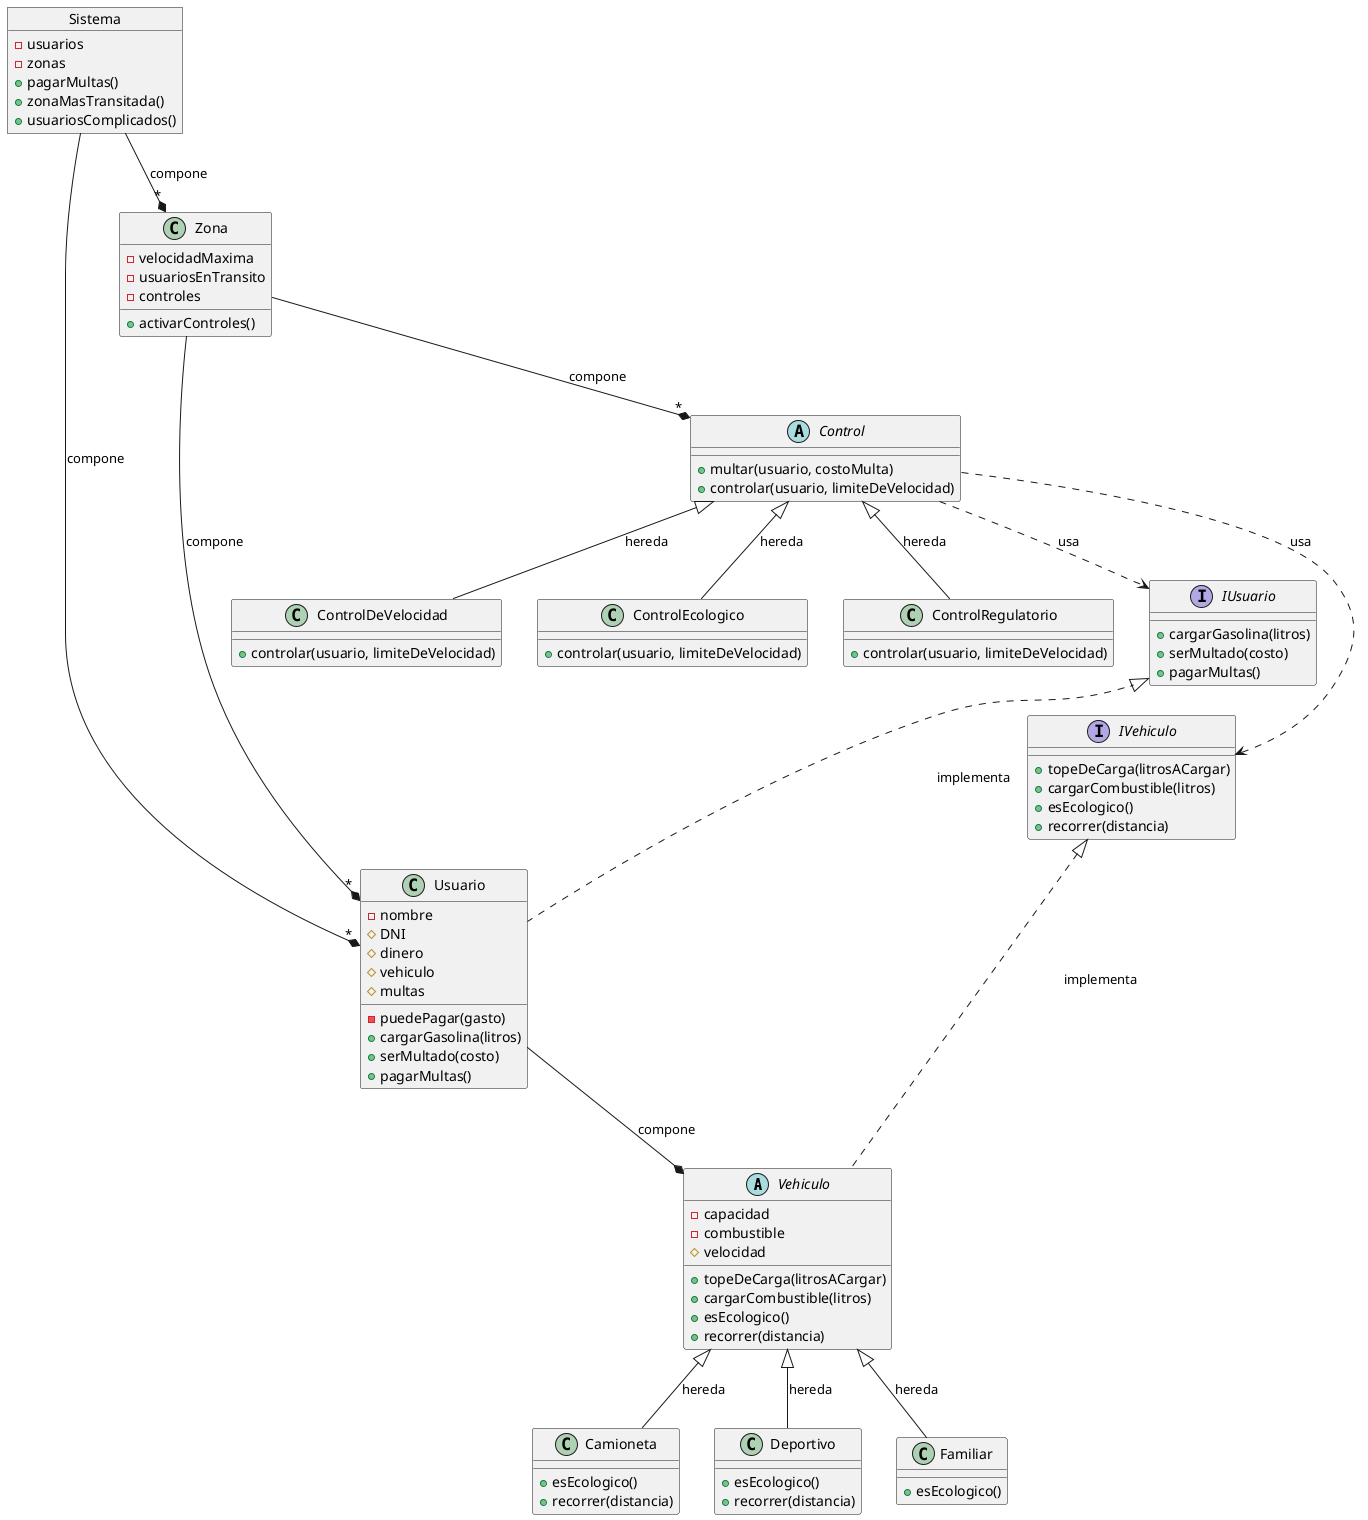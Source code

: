 @startuml diagrama

abstract class Vehiculo {
    -capacidad
    -combustible
    #velocidad

    +topeDeCarga(litrosACargar)
    +cargarCombustible(litros)
    +esEcologico()
    +recorrer(distancia)
}

interface IVehiculo {
    +topeDeCarga(litrosACargar)
    +cargarCombustible(litros)
    +esEcologico()
    +recorrer(distancia)
}

Vehiculo .u.|> IVehiculo : implementa

class Camioneta {
    +esEcologico()
    +recorrer(distancia)
}

class Deportivo {
    +esEcologico()
    +recorrer(distancia)
}

class Familiar {
    +esEcologico()
}

Camioneta -u-|> Vehiculo : hereda
Deportivo -u-|> Vehiculo : hereda
Familiar -u-|> Vehiculo : hereda

class Usuario {
    -nombre
    #DNI
    #dinero
    #vehiculo
    #multas

    -puedePagar(gasto)
    +cargarGasolina(litros)
    +serMultado(costo)
    +pagarMultas()
}

interface IUsuario {
    +cargarGasolina(litros)
    +serMultado(costo)
    +pagarMultas()
}

Usuario .u.|> IUsuario : implementa
Usuario --* Vehiculo : compone

abstract class Control {
    +multar(usuario, costoMulta)
    +controlar(usuario, limiteDeVelocidad)
}

Control .d.> IUsuario : usa
Control ..> IVehiculo : usa

class ControlDeVelocidad {
    +controlar(usuario, limiteDeVelocidad)
}

class ControlEcologico {
    +controlar(usuario, limiteDeVelocidad)
}

class ControlRegulatorio {
    +controlar(usuario, limiteDeVelocidad)
}

ControlDeVelocidad -u-|> Control : hereda
ControlEcologico -u-|> Control : hereda
ControlRegulatorio -u-|> Control : hereda

class Zona {
    -velocidadMaxima
    -usuariosEnTransito
    -controles

    +activarControles()
}

Zona --* "*" Usuario : compone
Zona --* "*" Control : compone

object Sistema {
    -usuarios
    -zonas
    
    +pagarMultas()
    +zonaMasTransitada()
    +usuariosComplicados()
}

Sistema --* "*" Usuario : compone
Sistema --* "*" Zona : compone

@enduml